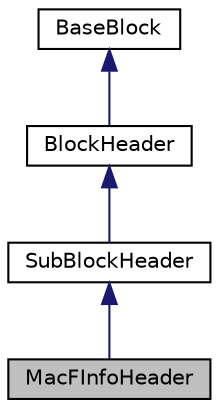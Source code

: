 digraph "MacFInfoHeader"
{
 // LATEX_PDF_SIZE
  edge [fontname="Helvetica",fontsize="10",labelfontname="Helvetica",labelfontsize="10"];
  node [fontname="Helvetica",fontsize="10",shape=record];
  Node1 [label="MacFInfoHeader",height=0.2,width=0.4,color="black", fillcolor="grey75", style="filled", fontcolor="black",tooltip=" "];
  Node2 -> Node1 [dir="back",color="midnightblue",fontsize="10",style="solid",fontname="Helvetica"];
  Node2 [label="SubBlockHeader",height=0.2,width=0.4,color="black", fillcolor="white", style="filled",URL="$structSubBlockHeader.html",tooltip=" "];
  Node3 -> Node2 [dir="back",color="midnightblue",fontsize="10",style="solid",fontname="Helvetica"];
  Node3 [label="BlockHeader",height=0.2,width=0.4,color="black", fillcolor="white", style="filled",URL="$structBlockHeader.html",tooltip=" "];
  Node4 -> Node3 [dir="back",color="midnightblue",fontsize="10",style="solid",fontname="Helvetica"];
  Node4 [label="BaseBlock",height=0.2,width=0.4,color="black", fillcolor="white", style="filled",URL="$structBaseBlock.html",tooltip=" "];
}
